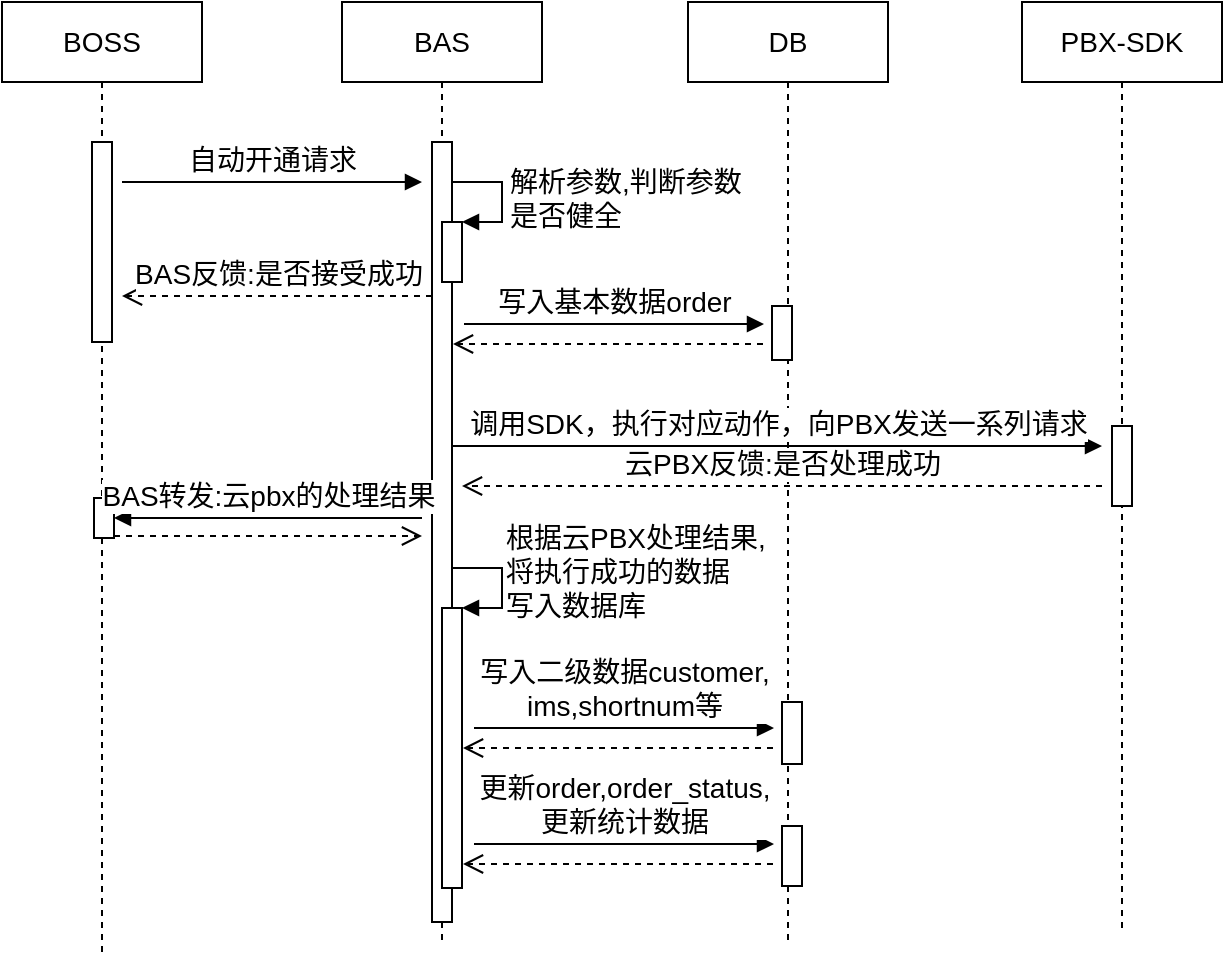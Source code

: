 <mxfile version="12.1.2" type="github" pages="2">
  <diagram id="dJIkZJ6dtBG-nSI26m5C" name="common">
    <mxGraphModel dx="1024" dy="552" grid="1" gridSize="10" guides="1" tooltips="1" connect="1" arrows="1" fold="1" page="1" pageScale="1" pageWidth="827" pageHeight="1169" math="0" shadow="0">
      <root>
        <mxCell id="0"/>
        <mxCell id="1" parent="0"/>
        <mxCell id="gbN1MqvqnfTus4hQJ345-1" value="BOSS" style="shape=umlLifeline;perimeter=lifelinePerimeter;whiteSpace=wrap;html=1;container=1;collapsible=0;recursiveResize=0;outlineConnect=0;fontSize=14;" vertex="1" parent="1">
          <mxGeometry x="130" y="30" width="100" height="475" as="geometry"/>
        </mxCell>
        <mxCell id="gbN1MqvqnfTus4hQJ345-2" value="" style="html=1;points=[];perimeter=orthogonalPerimeter;fontSize=14;" vertex="1" parent="gbN1MqvqnfTus4hQJ345-1">
          <mxGeometry x="45" y="70" width="10" height="100" as="geometry"/>
        </mxCell>
        <mxCell id="gbN1MqvqnfTus4hQJ345-3" value="BAS" style="shape=umlLifeline;perimeter=lifelinePerimeter;whiteSpace=wrap;html=1;container=1;collapsible=0;recursiveResize=0;outlineConnect=0;fontSize=14;" vertex="1" parent="1">
          <mxGeometry x="300" y="30" width="100" height="470" as="geometry"/>
        </mxCell>
        <mxCell id="gbN1MqvqnfTus4hQJ345-4" value="" style="html=1;points=[];perimeter=orthogonalPerimeter;fontSize=14;" vertex="1" parent="gbN1MqvqnfTus4hQJ345-3">
          <mxGeometry x="45" y="70" width="10" height="390" as="geometry"/>
        </mxCell>
        <mxCell id="gbN1MqvqnfTus4hQJ345-5" value="DB" style="shape=umlLifeline;perimeter=lifelinePerimeter;whiteSpace=wrap;html=1;container=1;collapsible=0;recursiveResize=0;outlineConnect=0;fontSize=14;" vertex="1" parent="1">
          <mxGeometry x="473" y="30" width="100" height="470" as="geometry"/>
        </mxCell>
        <mxCell id="gbN1MqvqnfTus4hQJ345-6" value="" style="html=1;points=[];perimeter=orthogonalPerimeter;fontSize=14;" vertex="1" parent="gbN1MqvqnfTus4hQJ345-5">
          <mxGeometry x="47" y="350" width="10" height="31" as="geometry"/>
        </mxCell>
        <mxCell id="gbN1MqvqnfTus4hQJ345-7" value="PBX-SDK" style="shape=umlLifeline;perimeter=lifelinePerimeter;whiteSpace=wrap;html=1;container=1;collapsible=0;recursiveResize=0;outlineConnect=0;fontSize=14;" vertex="1" parent="1">
          <mxGeometry x="640" y="30" width="100" height="465" as="geometry"/>
        </mxCell>
        <mxCell id="gbN1MqvqnfTus4hQJ345-8" value="" style="html=1;points=[];perimeter=orthogonalPerimeter;fontSize=14;" vertex="1" parent="gbN1MqvqnfTus4hQJ345-7">
          <mxGeometry x="45" y="212" width="10" height="40" as="geometry"/>
        </mxCell>
        <mxCell id="gbN1MqvqnfTus4hQJ345-9" value="自动开通请求" style="html=1;verticalAlign=bottom;endArrow=block;fontSize=14;" edge="1" parent="1">
          <mxGeometry width="80" relative="1" as="geometry">
            <mxPoint x="190" y="120" as="sourcePoint"/>
            <mxPoint x="340" y="120" as="targetPoint"/>
          </mxGeometry>
        </mxCell>
        <mxCell id="gbN1MqvqnfTus4hQJ345-10" value="BAS反馈:是否接受成功" style="html=1;verticalAlign=bottom;endArrow=open;dashed=1;endSize=8;fontSize=14;" edge="1" parent="1">
          <mxGeometry relative="1" as="geometry">
            <mxPoint x="345" y="177" as="sourcePoint"/>
            <mxPoint x="190" y="177" as="targetPoint"/>
          </mxGeometry>
        </mxCell>
        <mxCell id="gbN1MqvqnfTus4hQJ345-11" value="" style="html=1;points=[];perimeter=orthogonalPerimeter;fontSize=14;" vertex="1" parent="1">
          <mxGeometry x="350" y="140" width="10" height="30" as="geometry"/>
        </mxCell>
        <mxCell id="gbN1MqvqnfTus4hQJ345-12" value="解析参数,判断参数&lt;br&gt;是否健全" style="edgeStyle=orthogonalEdgeStyle;html=1;align=left;spacingLeft=2;endArrow=block;rounded=0;entryX=1;entryY=0;fontSize=14;" edge="1" parent="1" target="gbN1MqvqnfTus4hQJ345-11">
          <mxGeometry relative="1" as="geometry">
            <mxPoint x="355" y="120" as="sourcePoint"/>
            <Array as="points">
              <mxPoint x="380" y="120"/>
            </Array>
          </mxGeometry>
        </mxCell>
        <mxCell id="gbN1MqvqnfTus4hQJ345-13" value="云PBX反馈:是否处理成功" style="html=1;verticalAlign=bottom;endArrow=open;dashed=1;endSize=8;fontSize=14;" edge="1" parent="1">
          <mxGeometry relative="1" as="geometry">
            <mxPoint x="680" y="272" as="sourcePoint"/>
            <mxPoint x="360" y="272" as="targetPoint"/>
          </mxGeometry>
        </mxCell>
        <mxCell id="gbN1MqvqnfTus4hQJ345-14" value="调用SDK，执行对应动作，向PBX发送一系列请求" style="html=1;verticalAlign=bottom;endArrow=block;fontSize=14;" edge="1" parent="1">
          <mxGeometry width="80" relative="1" as="geometry">
            <mxPoint x="355" y="252" as="sourcePoint"/>
            <mxPoint x="680" y="252" as="targetPoint"/>
          </mxGeometry>
        </mxCell>
        <mxCell id="gbN1MqvqnfTus4hQJ345-15" value="" style="html=1;points=[];perimeter=orthogonalPerimeter;fontSize=14;" vertex="1" parent="1">
          <mxGeometry x="176" y="278" width="10" height="20" as="geometry"/>
        </mxCell>
        <mxCell id="gbN1MqvqnfTus4hQJ345-16" value="BAS转发:云pbx的处理结果" style="html=1;verticalAlign=bottom;endArrow=block;entryX=1;entryY=0;fontSize=14;" edge="1" parent="1">
          <mxGeometry relative="1" as="geometry">
            <mxPoint x="340" y="288" as="sourcePoint"/>
            <mxPoint x="186" y="288" as="targetPoint"/>
          </mxGeometry>
        </mxCell>
        <mxCell id="gbN1MqvqnfTus4hQJ345-17" value="" style="html=1;verticalAlign=bottom;endArrow=open;dashed=1;endSize=8;exitX=1;exitY=0.95;fontSize=14;" edge="1" parent="1" source="gbN1MqvqnfTus4hQJ345-15">
          <mxGeometry relative="1" as="geometry">
            <mxPoint x="340" y="297" as="targetPoint"/>
          </mxGeometry>
        </mxCell>
        <mxCell id="gbN1MqvqnfTus4hQJ345-18" value="" style="html=1;points=[];perimeter=orthogonalPerimeter;fontSize=14;" vertex="1" parent="1">
          <mxGeometry x="350" y="333" width="10" height="140" as="geometry"/>
        </mxCell>
        <mxCell id="gbN1MqvqnfTus4hQJ345-19" value="" style="edgeStyle=orthogonalEdgeStyle;html=1;align=left;spacingLeft=2;endArrow=block;rounded=0;entryX=1;entryY=0;fontSize=14;" edge="1" parent="1" target="gbN1MqvqnfTus4hQJ345-18">
          <mxGeometry relative="1" as="geometry">
            <mxPoint x="355" y="313" as="sourcePoint"/>
            <Array as="points">
              <mxPoint x="380" y="313"/>
            </Array>
          </mxGeometry>
        </mxCell>
        <mxCell id="gbN1MqvqnfTus4hQJ345-20" value="写入二级数据customer,&lt;br&gt;ims,shortnum等" style="html=1;verticalAlign=bottom;endArrow=block;fontSize=14;" edge="1" parent="1">
          <mxGeometry width="80" relative="1" as="geometry">
            <mxPoint x="366" y="393" as="sourcePoint"/>
            <mxPoint x="516" y="393" as="targetPoint"/>
          </mxGeometry>
        </mxCell>
        <mxCell id="gbN1MqvqnfTus4hQJ345-21" value="" style="html=1;verticalAlign=bottom;endArrow=open;dashed=1;endSize=8;fontSize=14;" edge="1" parent="1">
          <mxGeometry relative="1" as="geometry">
            <mxPoint x="515.5" y="403" as="sourcePoint"/>
            <mxPoint x="360.5" y="403" as="targetPoint"/>
          </mxGeometry>
        </mxCell>
        <mxCell id="gbN1MqvqnfTus4hQJ345-22" value="根据云PBX处理结果,&lt;br&gt;将执行成功的数据&lt;br&gt;写入数据库" style="text;html=1;fontSize=14;" vertex="1" parent="1">
          <mxGeometry x="380" y="283" width="130" height="30" as="geometry"/>
        </mxCell>
        <mxCell id="gbN1MqvqnfTus4hQJ345-23" value="" style="html=1;points=[];perimeter=orthogonalPerimeter;fontSize=14;" vertex="1" parent="1">
          <mxGeometry x="520" y="442" width="10" height="30" as="geometry"/>
        </mxCell>
        <mxCell id="gbN1MqvqnfTus4hQJ345-24" value="更新order,order_status,&lt;br&gt;更新统计数据" style="html=1;verticalAlign=bottom;endArrow=block;fontSize=14;" edge="1" parent="1">
          <mxGeometry width="80" relative="1" as="geometry">
            <mxPoint x="366" y="451" as="sourcePoint"/>
            <mxPoint x="516" y="451" as="targetPoint"/>
          </mxGeometry>
        </mxCell>
        <mxCell id="gbN1MqvqnfTus4hQJ345-25" value="" style="html=1;verticalAlign=bottom;endArrow=open;dashed=1;endSize=8;fontSize=14;" edge="1" parent="1">
          <mxGeometry relative="1" as="geometry">
            <mxPoint x="515.5" y="461" as="sourcePoint"/>
            <mxPoint x="360.5" y="461" as="targetPoint"/>
          </mxGeometry>
        </mxCell>
        <mxCell id="gbN1MqvqnfTus4hQJ345-26" value="" style="html=1;points=[];perimeter=orthogonalPerimeter;fontSize=14;" vertex="1" parent="1">
          <mxGeometry x="515" y="182" width="10" height="27" as="geometry"/>
        </mxCell>
        <mxCell id="gbN1MqvqnfTus4hQJ345-27" value="写入基本数据order" style="html=1;verticalAlign=bottom;endArrow=block;fontSize=14;" edge="1" parent="1">
          <mxGeometry width="80" relative="1" as="geometry">
            <mxPoint x="361" y="191" as="sourcePoint"/>
            <mxPoint x="511" y="191" as="targetPoint"/>
          </mxGeometry>
        </mxCell>
        <mxCell id="gbN1MqvqnfTus4hQJ345-28" value="" style="html=1;verticalAlign=bottom;endArrow=open;dashed=1;endSize=8;fontSize=14;" edge="1" parent="1">
          <mxGeometry relative="1" as="geometry">
            <mxPoint x="510.5" y="201" as="sourcePoint"/>
            <mxPoint x="355.5" y="201" as="targetPoint"/>
          </mxGeometry>
        </mxCell>
      </root>
    </mxGraphModel>
  </diagram>
  <diagram id="pM8VXzOhhg8RW59jhIwh" name="interaction-simpify">
    <mxGraphModel dx="1024" dy="552" grid="0" gridSize="10" guides="1" tooltips="1" connect="1" arrows="1" fold="1" page="1" pageScale="1" pageWidth="827" pageHeight="1169" math="0" shadow="0">
      <root>
        <mxCell id="rinHVR5RJzgUqYsJ6-p7-0"/>
        <mxCell id="rinHVR5RJzgUqYsJ6-p7-1" parent="rinHVR5RJzgUqYsJ6-p7-0"/>
        <mxCell id="d0NadCLr2hk_VE_kVVC0-28" value="" style="rounded=1;whiteSpace=wrap;html=1;fontSize=12;fillColor=#dae8fc;strokeColor=#6c8ebf;dashed=1;" vertex="1" parent="rinHVR5RJzgUqYsJ6-p7-1">
          <mxGeometry x="267" y="34" width="186" height="393" as="geometry"/>
        </mxCell>
        <mxCell id="d0NadCLr2hk_VE_kVVC0-0" value="BOSS" style="shape=umlLifeline;perimeter=lifelinePerimeter;whiteSpace=wrap;html=1;container=1;collapsible=0;recursiveResize=0;outlineConnect=0;fontSize=18;" vertex="1" parent="rinHVR5RJzgUqYsJ6-p7-1">
          <mxGeometry x="134" y="53" width="100" height="375" as="geometry"/>
        </mxCell>
        <mxCell id="d0NadCLr2hk_VE_kVVC0-1" value="" style="html=1;points=[];perimeter=orthogonalPerimeter;fontSize=12;" vertex="1" parent="d0NadCLr2hk_VE_kVVC0-0">
          <mxGeometry x="45" y="70" width="10" height="100" as="geometry"/>
        </mxCell>
        <mxCell id="d0NadCLr2hk_VE_kVVC0-2" value="BAS" style="shape=umlLifeline;perimeter=lifelinePerimeter;whiteSpace=wrap;html=1;container=1;collapsible=0;recursiveResize=0;outlineConnect=0;fontSize=18;" vertex="1" parent="rinHVR5RJzgUqYsJ6-p7-1">
          <mxGeometry x="300" y="53" width="100" height="370" as="geometry"/>
        </mxCell>
        <mxCell id="d0NadCLr2hk_VE_kVVC0-3" value="" style="html=1;points=[];perimeter=orthogonalPerimeter;fontSize=14;" vertex="1" parent="d0NadCLr2hk_VE_kVVC0-2">
          <mxGeometry x="45" y="70" width="10" height="289" as="geometry"/>
        </mxCell>
        <mxCell id="d0NadCLr2hk_VE_kVVC0-4" value="DB" style="shape=umlLifeline;perimeter=lifelinePerimeter;whiteSpace=wrap;html=1;container=1;collapsible=0;recursiveResize=0;outlineConnect=0;fontSize=18;" vertex="1" parent="rinHVR5RJzgUqYsJ6-p7-1">
          <mxGeometry x="473" y="53" width="100" height="370" as="geometry"/>
        </mxCell>
        <mxCell id="d0NadCLr2hk_VE_kVVC0-5" value="" style="html=1;points=[];perimeter=orthogonalPerimeter;fontSize=12;" vertex="1" parent="d0NadCLr2hk_VE_kVVC0-4">
          <mxGeometry x="47" y="311" width="10" height="31" as="geometry"/>
        </mxCell>
        <mxCell id="d0NadCLr2hk_VE_kVVC0-6" value="PBX的SDK" style="shape=umlLifeline;perimeter=lifelinePerimeter;whiteSpace=wrap;html=1;container=1;collapsible=0;recursiveResize=0;outlineConnect=0;fontSize=18;" vertex="1" parent="rinHVR5RJzgUqYsJ6-p7-1">
          <mxGeometry x="608" y="53" width="100" height="365" as="geometry"/>
        </mxCell>
        <mxCell id="d0NadCLr2hk_VE_kVVC0-7" value="" style="html=1;points=[];perimeter=orthogonalPerimeter;fontSize=12;" vertex="1" parent="d0NadCLr2hk_VE_kVVC0-6">
          <mxGeometry x="45" y="212" width="10" height="40" as="geometry"/>
        </mxCell>
        <mxCell id="d0NadCLr2hk_VE_kVVC0-8" value="请求" style="html=1;verticalAlign=bottom;endArrow=block;fontSize=12;" edge="1" parent="rinHVR5RJzgUqYsJ6-p7-1">
          <mxGeometry width="80" relative="1" as="geometry">
            <mxPoint x="190" y="143" as="sourcePoint"/>
            <mxPoint x="340" y="143" as="targetPoint"/>
          </mxGeometry>
        </mxCell>
        <mxCell id="d0NadCLr2hk_VE_kVVC0-9" value="BAS反馈" style="html=1;verticalAlign=bottom;endArrow=open;dashed=1;endSize=8;fontSize=12;" edge="1" parent="rinHVR5RJzgUqYsJ6-p7-1">
          <mxGeometry relative="1" as="geometry">
            <mxPoint x="345" y="200" as="sourcePoint"/>
            <mxPoint x="190" y="200" as="targetPoint"/>
          </mxGeometry>
        </mxCell>
        <mxCell id="d0NadCLr2hk_VE_kVVC0-10" value="" style="html=1;points=[];perimeter=orthogonalPerimeter;fontSize=12;" vertex="1" parent="rinHVR5RJzgUqYsJ6-p7-1">
          <mxGeometry x="350" y="163" width="10" height="30" as="geometry"/>
        </mxCell>
        <mxCell id="d0NadCLr2hk_VE_kVVC0-11" value="解析参数,判断参数&lt;br style=&quot;font-size: 12px;&quot;&gt;是否健全" style="edgeStyle=orthogonalEdgeStyle;html=1;align=left;spacingLeft=2;endArrow=block;rounded=0;entryX=1;entryY=0;fontSize=12;labelBackgroundColor=none;" edge="1" parent="rinHVR5RJzgUqYsJ6-p7-1" target="d0NadCLr2hk_VE_kVVC0-10">
          <mxGeometry relative="1" as="geometry">
            <mxPoint x="355" y="143" as="sourcePoint"/>
            <Array as="points">
              <mxPoint x="380" y="143"/>
            </Array>
          </mxGeometry>
        </mxCell>
        <mxCell id="d0NadCLr2hk_VE_kVVC0-12" value="SDK反馈处理结果" style="html=1;verticalAlign=bottom;endArrow=open;dashed=1;endSize=8;fontSize=12;" edge="1" parent="rinHVR5RJzgUqYsJ6-p7-1">
          <mxGeometry relative="1" as="geometry">
            <mxPoint x="648" y="295" as="sourcePoint"/>
            <mxPoint x="362" y="295" as="targetPoint"/>
          </mxGeometry>
        </mxCell>
        <mxCell id="d0NadCLr2hk_VE_kVVC0-13" value="调用SDK，向PBX请求" style="html=1;verticalAlign=bottom;endArrow=block;fontSize=12;labelBackgroundColor=none;" edge="1" parent="rinHVR5RJzgUqYsJ6-p7-1">
          <mxGeometry width="80" relative="1" as="geometry">
            <mxPoint x="357" y="275" as="sourcePoint"/>
            <mxPoint x="651" y="275" as="targetPoint"/>
          </mxGeometry>
        </mxCell>
        <mxCell id="d0NadCLr2hk_VE_kVVC0-14" value="" style="html=1;points=[];perimeter=orthogonalPerimeter;fontSize=12;" vertex="1" parent="rinHVR5RJzgUqYsJ6-p7-1">
          <mxGeometry x="180" y="301" width="10" height="20" as="geometry"/>
        </mxCell>
        <mxCell id="d0NadCLr2hk_VE_kVVC0-15" value="BAS转发" style="html=1;verticalAlign=bottom;endArrow=block;fontSize=12;" edge="1" parent="rinHVR5RJzgUqYsJ6-p7-1">
          <mxGeometry relative="1" as="geometry">
            <mxPoint x="340" y="311" as="sourcePoint"/>
            <mxPoint x="196" y="311" as="targetPoint"/>
          </mxGeometry>
        </mxCell>
        <mxCell id="d0NadCLr2hk_VE_kVVC0-16" value="" style="html=1;verticalAlign=bottom;endArrow=open;dashed=1;endSize=8;fontSize=12;" edge="1" parent="rinHVR5RJzgUqYsJ6-p7-1">
          <mxGeometry relative="1" as="geometry">
            <mxPoint x="340" y="320" as="targetPoint"/>
            <mxPoint x="195" y="320" as="sourcePoint"/>
          </mxGeometry>
        </mxCell>
        <mxCell id="d0NadCLr2hk_VE_kVVC0-17" value="" style="html=1;points=[];perimeter=orthogonalPerimeter;fontSize=12;" vertex="1" parent="rinHVR5RJzgUqYsJ6-p7-1">
          <mxGeometry x="350" y="352" width="10" height="47" as="geometry"/>
        </mxCell>
        <mxCell id="d0NadCLr2hk_VE_kVVC0-18" value="" style="edgeStyle=orthogonalEdgeStyle;html=1;align=left;spacingLeft=2;endArrow=block;rounded=0;entryX=1;entryY=0;fontSize=12;" edge="1" parent="rinHVR5RJzgUqYsJ6-p7-1" target="d0NadCLr2hk_VE_kVVC0-17">
          <mxGeometry relative="1" as="geometry">
            <mxPoint x="355" y="332" as="sourcePoint"/>
            <Array as="points">
              <mxPoint x="380" y="332"/>
            </Array>
          </mxGeometry>
        </mxCell>
        <mxCell id="d0NadCLr2hk_VE_kVVC0-19" value="更新数据" style="html=1;verticalAlign=bottom;endArrow=block;fontSize=12;labelBackgroundColor=none;" edge="1" parent="rinHVR5RJzgUqYsJ6-p7-1">
          <mxGeometry width="80" relative="1" as="geometry">
            <mxPoint x="366" y="377" as="sourcePoint"/>
            <mxPoint x="516" y="377" as="targetPoint"/>
          </mxGeometry>
        </mxCell>
        <mxCell id="d0NadCLr2hk_VE_kVVC0-20" value="" style="html=1;verticalAlign=bottom;endArrow=open;dashed=1;endSize=8;fontSize=12;" edge="1" parent="rinHVR5RJzgUqYsJ6-p7-1">
          <mxGeometry relative="1" as="geometry">
            <mxPoint x="515.5" y="387" as="sourcePoint"/>
            <mxPoint x="360.5" y="387" as="targetPoint"/>
          </mxGeometry>
        </mxCell>
        <mxCell id="d0NadCLr2hk_VE_kVVC0-21" value="根据SDK返回的结果,&lt;br style=&quot;font-size: 12px;&quot;&gt;更新数据" style="text;html=1;fontSize=12;" vertex="1" parent="rinHVR5RJzgUqYsJ6-p7-1">
          <mxGeometry x="380" y="322" width="130" height="30" as="geometry"/>
        </mxCell>
        <mxCell id="d0NadCLr2hk_VE_kVVC0-25" value="" style="html=1;points=[];perimeter=orthogonalPerimeter;fontSize=12;" vertex="1" parent="rinHVR5RJzgUqYsJ6-p7-1">
          <mxGeometry x="515" y="205" width="10" height="27" as="geometry"/>
        </mxCell>
        <mxCell id="d0NadCLr2hk_VE_kVVC0-26" value="写入基本数据" style="html=1;verticalAlign=bottom;endArrow=block;fontSize=12;labelBackgroundColor=none;" edge="1" parent="rinHVR5RJzgUqYsJ6-p7-1">
          <mxGeometry width="80" relative="1" as="geometry">
            <mxPoint x="361" y="214" as="sourcePoint"/>
            <mxPoint x="511" y="214" as="targetPoint"/>
          </mxGeometry>
        </mxCell>
        <mxCell id="d0NadCLr2hk_VE_kVVC0-27" value="" style="html=1;verticalAlign=bottom;endArrow=open;dashed=1;endSize=8;fontSize=12;" edge="1" parent="rinHVR5RJzgUqYsJ6-p7-1">
          <mxGeometry relative="1" as="geometry">
            <mxPoint x="510.5" y="224" as="sourcePoint"/>
            <mxPoint x="355.5" y="224" as="targetPoint"/>
          </mxGeometry>
        </mxCell>
      </root>
    </mxGraphModel>
  </diagram>
</mxfile>
